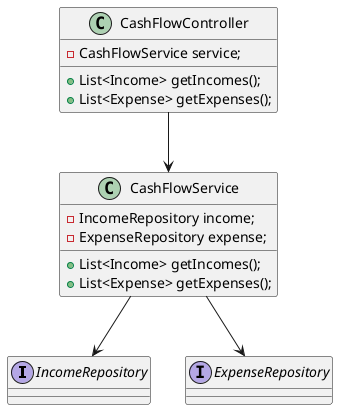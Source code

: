 @startuml

interface IncomeRepository{
}

interface ExpenseRepository{
}

class CashFlowController {
    - CashFlowService service;
    + List<Income> getIncomes();
    + List<Expense> getExpenses();
}

class CashFlowService {
    - IncomeRepository income;
    - ExpenseRepository expense;
    + List<Income> getIncomes();
    + List<Expense> getExpenses();
}

CashFlowController --> CashFlowService
CashFlowService --> IncomeRepository
CashFlowService --> ExpenseRepository
@enduml



